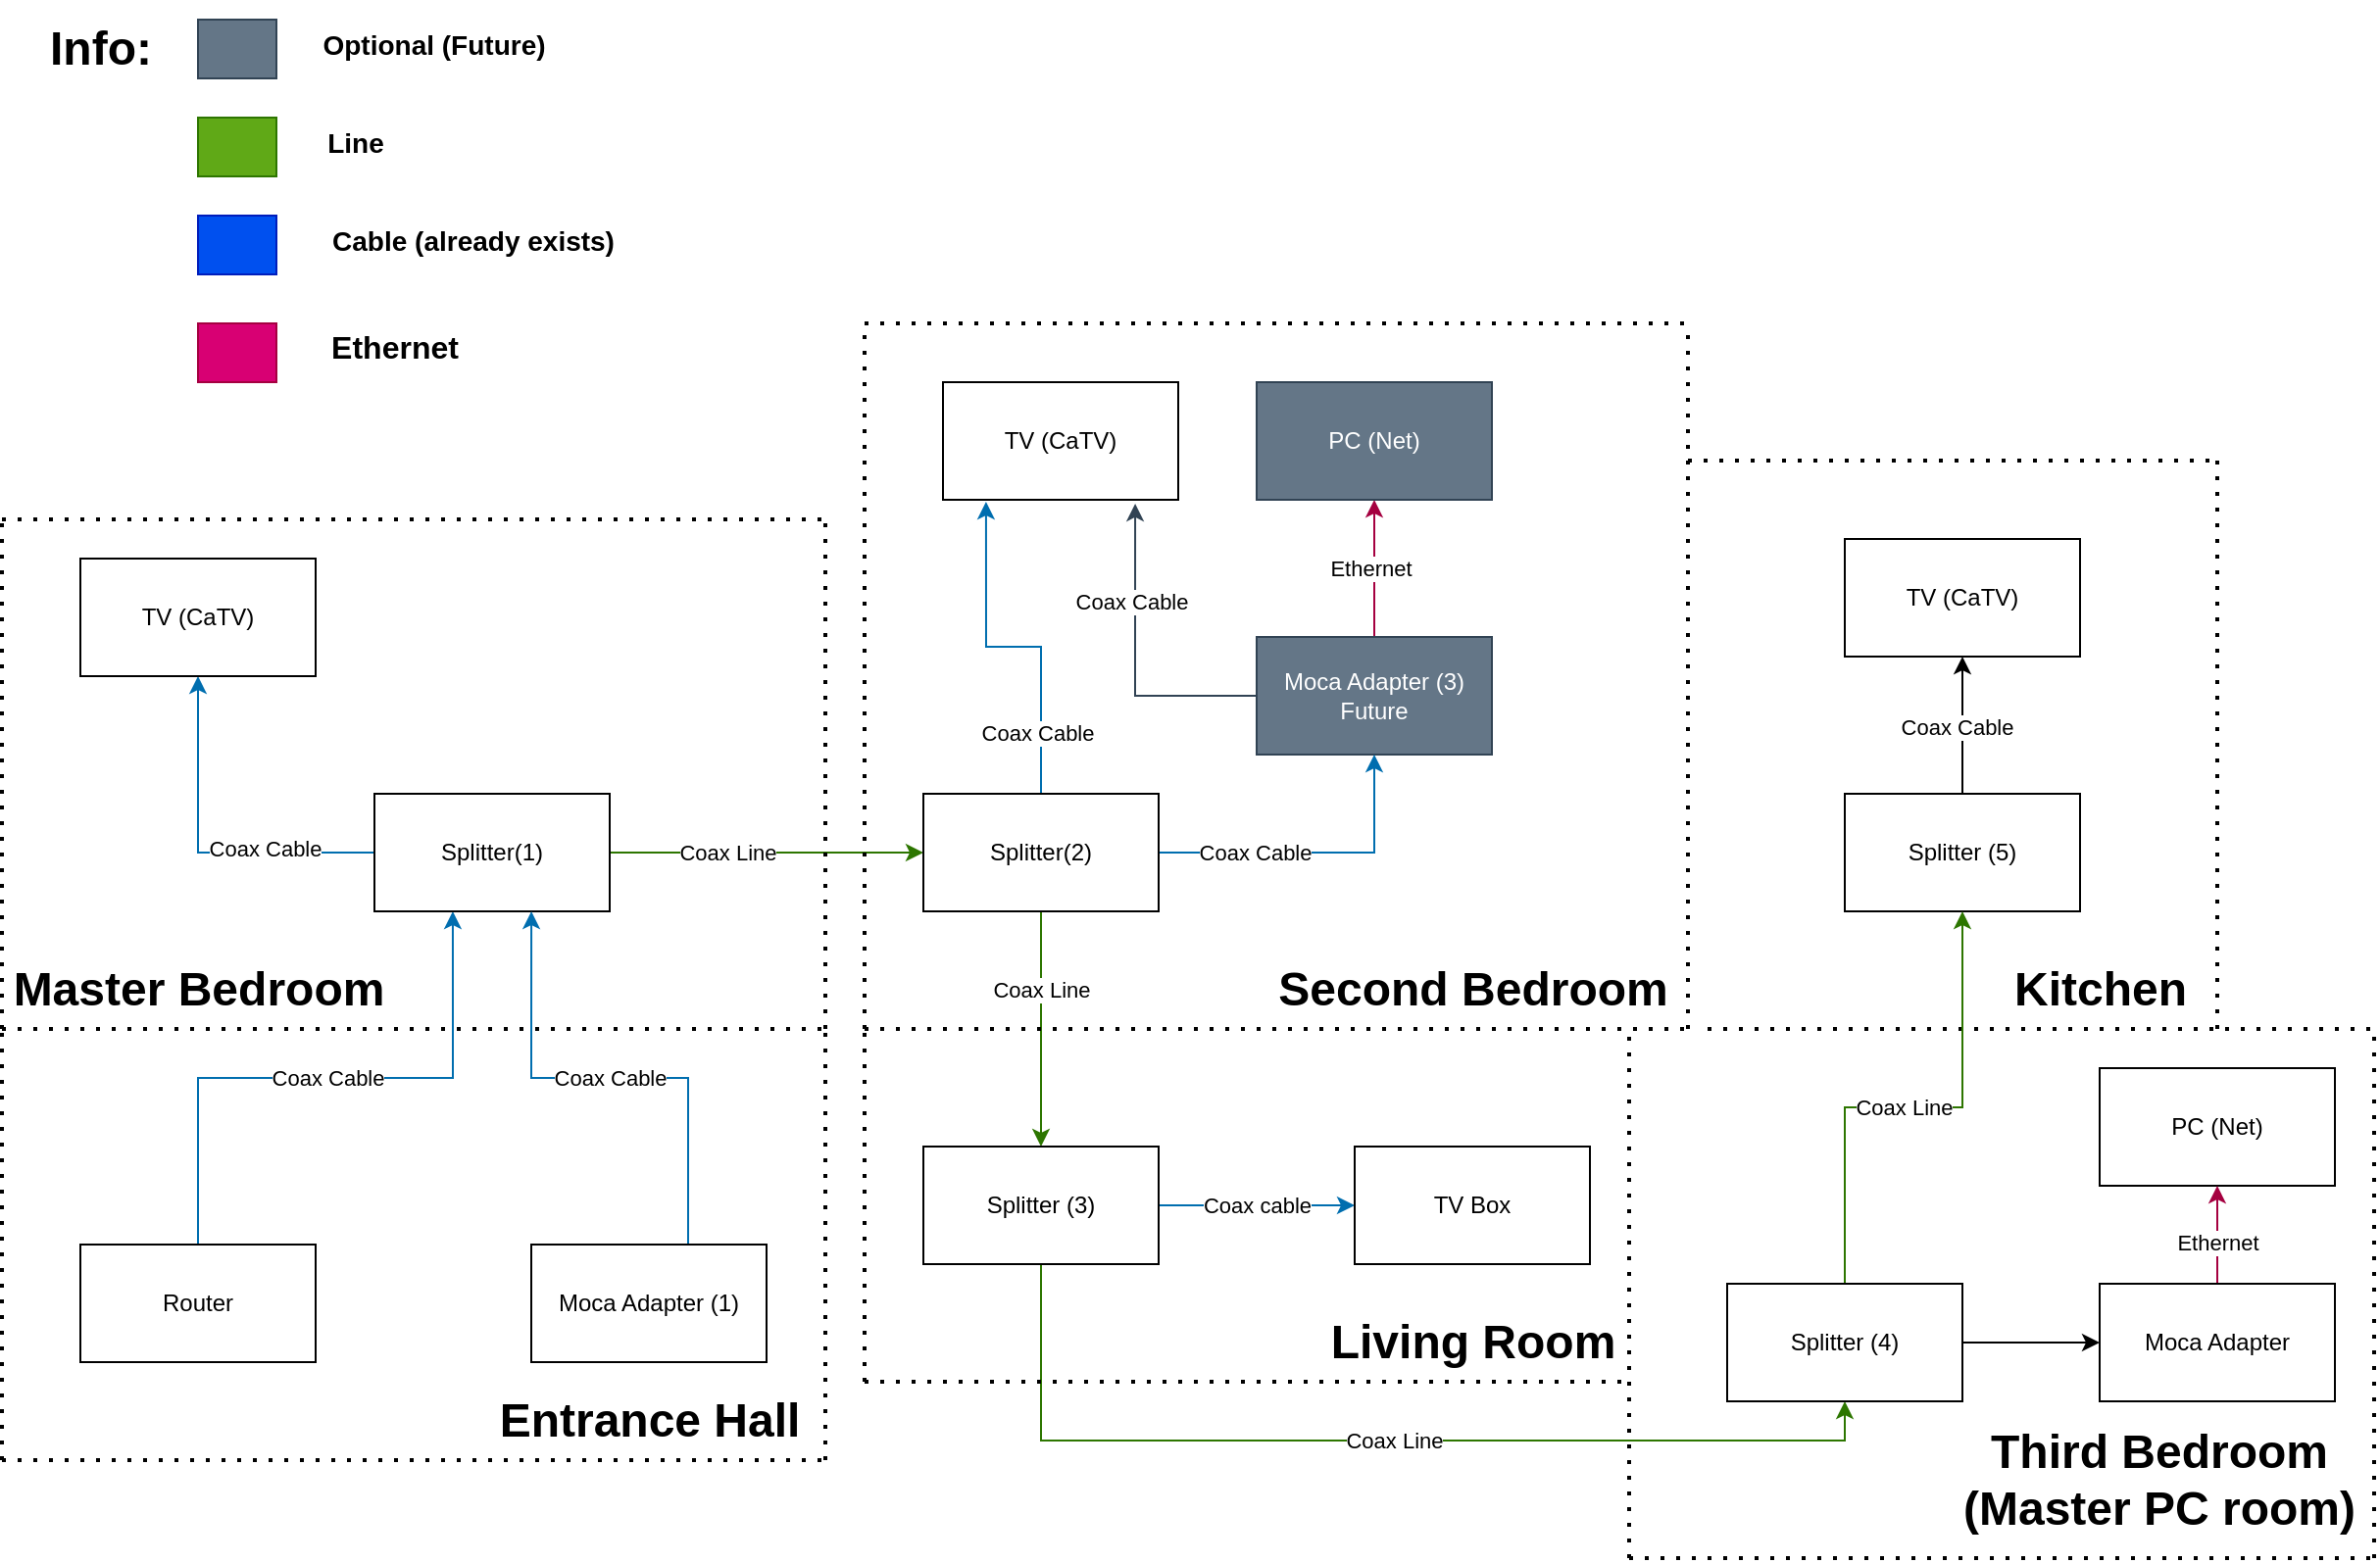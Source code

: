 <mxfile version="21.5.2" type="github">
  <diagram name="Página-1" id="l3W48SHhh2ZlZDR62sw5">
    <mxGraphModel dx="1834" dy="1146" grid="1" gridSize="10" guides="1" tooltips="1" connect="1" arrows="1" fold="1" page="0" pageScale="1" pageWidth="827" pageHeight="1169" math="0" shadow="0">
      <root>
        <mxCell id="0" />
        <mxCell id="1" parent="0" />
        <mxCell id="uyOkbvqYTeOwgu7Op3V--1" style="edgeStyle=orthogonalEdgeStyle;rounded=0;orthogonalLoop=1;jettySize=auto;html=1;exitX=0.5;exitY=0;exitDx=0;exitDy=0;entryX=0.333;entryY=1;entryDx=0;entryDy=0;entryPerimeter=0;fillColor=#1ba1e2;strokeColor=#006EAF;" parent="1" source="uyOkbvqYTeOwgu7Op3V--3" target="uyOkbvqYTeOwgu7Op3V--8" edge="1">
          <mxGeometry relative="1" as="geometry">
            <mxPoint x="150" y="440" as="targetPoint" />
          </mxGeometry>
        </mxCell>
        <mxCell id="uyOkbvqYTeOwgu7Op3V--2" value="Coax Cable" style="edgeLabel;html=1;align=center;verticalAlign=middle;resizable=0;points=[];" parent="uyOkbvqYTeOwgu7Op3V--1" vertex="1" connectable="0">
          <mxGeometry x="0.017" y="-2" relative="1" as="geometry">
            <mxPoint x="-2" y="-2" as="offset" />
          </mxGeometry>
        </mxCell>
        <mxCell id="uyOkbvqYTeOwgu7Op3V--3" value="Router" style="rounded=0;whiteSpace=wrap;html=1;" parent="1" vertex="1">
          <mxGeometry x="-40" y="590" width="120" height="60" as="geometry" />
        </mxCell>
        <mxCell id="uyOkbvqYTeOwgu7Op3V--4" style="edgeStyle=orthogonalEdgeStyle;rounded=0;orthogonalLoop=1;jettySize=auto;html=1;entryX=0.5;entryY=1;entryDx=0;entryDy=0;fillColor=#1ba1e2;strokeColor=#006EAF;" parent="1" source="uyOkbvqYTeOwgu7Op3V--8" target="uyOkbvqYTeOwgu7Op3V--14" edge="1">
          <mxGeometry relative="1" as="geometry" />
        </mxCell>
        <mxCell id="uyOkbvqYTeOwgu7Op3V--5" value="Coax Cable" style="edgeLabel;html=1;align=center;verticalAlign=middle;resizable=0;points=[];" parent="uyOkbvqYTeOwgu7Op3V--4" vertex="1" connectable="0">
          <mxGeometry x="-0.378" y="-2" relative="1" as="geometry">
            <mxPoint as="offset" />
          </mxGeometry>
        </mxCell>
        <mxCell id="uyOkbvqYTeOwgu7Op3V--6" style="edgeStyle=orthogonalEdgeStyle;rounded=0;orthogonalLoop=1;jettySize=auto;html=1;entryX=0;entryY=0.5;entryDx=0;entryDy=0;fillColor=#60a917;strokeColor=#2D7600;" parent="1" source="uyOkbvqYTeOwgu7Op3V--8" target="uyOkbvqYTeOwgu7Op3V--26" edge="1">
          <mxGeometry relative="1" as="geometry" />
        </mxCell>
        <mxCell id="uyOkbvqYTeOwgu7Op3V--7" value="Coax Line" style="edgeLabel;html=1;align=center;verticalAlign=middle;resizable=0;points=[];" parent="uyOkbvqYTeOwgu7Op3V--6" vertex="1" connectable="0">
          <mxGeometry x="-0.062" y="3" relative="1" as="geometry">
            <mxPoint x="-15" y="3" as="offset" />
          </mxGeometry>
        </mxCell>
        <mxCell id="uyOkbvqYTeOwgu7Op3V--8" value="&lt;div&gt;Splitter(1)&lt;/div&gt;" style="rounded=0;whiteSpace=wrap;html=1;" parent="1" vertex="1">
          <mxGeometry x="110" y="360" width="120" height="60" as="geometry" />
        </mxCell>
        <mxCell id="uyOkbvqYTeOwgu7Op3V--9" style="edgeStyle=orthogonalEdgeStyle;rounded=0;orthogonalLoop=1;jettySize=auto;html=1;entryX=0.667;entryY=1;entryDx=0;entryDy=0;entryPerimeter=0;fillColor=#1ba1e2;strokeColor=#006EAF;" parent="1" source="uyOkbvqYTeOwgu7Op3V--11" target="uyOkbvqYTeOwgu7Op3V--8" edge="1">
          <mxGeometry relative="1" as="geometry">
            <Array as="points">
              <mxPoint x="270" y="505" />
              <mxPoint x="190" y="505" />
            </Array>
          </mxGeometry>
        </mxCell>
        <mxCell id="uyOkbvqYTeOwgu7Op3V--10" value="Coax Cable" style="edgeLabel;html=1;align=center;verticalAlign=middle;resizable=0;points=[];" parent="uyOkbvqYTeOwgu7Op3V--9" vertex="1" connectable="0">
          <mxGeometry x="-0.041" y="3" relative="1" as="geometry">
            <mxPoint x="-5" y="-3" as="offset" />
          </mxGeometry>
        </mxCell>
        <mxCell id="uyOkbvqYTeOwgu7Op3V--11" value="Moca Adapter (1)" style="rounded=0;whiteSpace=wrap;html=1;" parent="1" vertex="1">
          <mxGeometry x="190" y="590" width="120" height="60" as="geometry" />
        </mxCell>
        <mxCell id="uyOkbvqYTeOwgu7Op3V--12" value="Entrance Hall" style="text;strokeColor=none;fillColor=none;html=1;fontSize=24;fontStyle=1;verticalAlign=middle;align=center;" parent="1" vertex="1">
          <mxGeometry x="200" y="660" width="100" height="40" as="geometry" />
        </mxCell>
        <mxCell id="uyOkbvqYTeOwgu7Op3V--13" value="Master Bedroom" style="text;strokeColor=none;fillColor=none;html=1;fontSize=24;fontStyle=1;verticalAlign=middle;align=center;" parent="1" vertex="1">
          <mxGeometry x="-30" y="440" width="100" height="40" as="geometry" />
        </mxCell>
        <mxCell id="uyOkbvqYTeOwgu7Op3V--14" value="TV (CaTV)" style="rounded=0;whiteSpace=wrap;html=1;" parent="1" vertex="1">
          <mxGeometry x="-40" y="240" width="120" height="60" as="geometry" />
        </mxCell>
        <mxCell id="uyOkbvqYTeOwgu7Op3V--15" value="TV (CaTV)" style="rounded=0;whiteSpace=wrap;html=1;" parent="1" vertex="1">
          <mxGeometry x="400" y="150" width="120" height="60" as="geometry" />
        </mxCell>
        <mxCell id="uyOkbvqYTeOwgu7Op3V--18" style="edgeStyle=orthogonalEdgeStyle;rounded=0;orthogonalLoop=1;jettySize=auto;html=1;exitX=0.5;exitY=0;exitDx=0;exitDy=0;entryX=0.5;entryY=1;entryDx=0;entryDy=0;fillColor=#d80073;strokeColor=#A50040;" parent="1" source="uyOkbvqYTeOwgu7Op3V--20" target="uyOkbvqYTeOwgu7Op3V--21" edge="1">
          <mxGeometry relative="1" as="geometry" />
        </mxCell>
        <mxCell id="uyOkbvqYTeOwgu7Op3V--19" value="Ethernet" style="edgeLabel;html=1;align=center;verticalAlign=middle;resizable=0;points=[];" parent="uyOkbvqYTeOwgu7Op3V--18" vertex="1" connectable="0">
          <mxGeometry y="2" relative="1" as="geometry">
            <mxPoint as="offset" />
          </mxGeometry>
        </mxCell>
        <mxCell id="nbPDpCMQTWh_0e_4HwNJ-20" style="edgeStyle=orthogonalEdgeStyle;rounded=0;orthogonalLoop=1;jettySize=auto;html=1;exitX=0;exitY=0.5;exitDx=0;exitDy=0;entryX=0.817;entryY=1.033;entryDx=0;entryDy=0;entryPerimeter=0;fillColor=#647687;strokeColor=#314354;" edge="1" parent="1" source="uyOkbvqYTeOwgu7Op3V--20" target="uyOkbvqYTeOwgu7Op3V--15">
          <mxGeometry relative="1" as="geometry" />
        </mxCell>
        <mxCell id="nbPDpCMQTWh_0e_4HwNJ-21" value="Coax Cable" style="edgeLabel;html=1;align=center;verticalAlign=middle;resizable=0;points=[];" vertex="1" connectable="0" parent="nbPDpCMQTWh_0e_4HwNJ-20">
          <mxGeometry x="0.375" y="2" relative="1" as="geometry">
            <mxPoint as="offset" />
          </mxGeometry>
        </mxCell>
        <mxCell id="uyOkbvqYTeOwgu7Op3V--20" value="&lt;div&gt;Moca Adapter (3)&lt;/div&gt;&lt;div&gt;Future&lt;br&gt;&lt;/div&gt;" style="rounded=0;whiteSpace=wrap;html=1;fillColor=#647687;fontColor=#ffffff;strokeColor=#314354;" parent="1" vertex="1">
          <mxGeometry x="560" y="280" width="120" height="60" as="geometry" />
        </mxCell>
        <mxCell id="uyOkbvqYTeOwgu7Op3V--21" value="PC (Net)" style="rounded=0;whiteSpace=wrap;html=1;fillColor=#647687;fontColor=#ffffff;strokeColor=#314354;" parent="1" vertex="1">
          <mxGeometry x="560" y="150" width="120" height="60" as="geometry" />
        </mxCell>
        <mxCell id="uyOkbvqYTeOwgu7Op3V--22" style="edgeStyle=orthogonalEdgeStyle;rounded=0;orthogonalLoop=1;jettySize=auto;html=1;entryX=0.5;entryY=1;entryDx=0;entryDy=0;fillColor=#1ba1e2;strokeColor=#006EAF;" parent="1" source="uyOkbvqYTeOwgu7Op3V--26" target="uyOkbvqYTeOwgu7Op3V--20" edge="1">
          <mxGeometry relative="1" as="geometry" />
        </mxCell>
        <mxCell id="uyOkbvqYTeOwgu7Op3V--23" value="Coax Cable" style="edgeLabel;html=1;align=center;verticalAlign=middle;resizable=0;points=[];" parent="uyOkbvqYTeOwgu7Op3V--22" vertex="1" connectable="0">
          <mxGeometry x="-0.242" y="-2" relative="1" as="geometry">
            <mxPoint x="-12" y="-2" as="offset" />
          </mxGeometry>
        </mxCell>
        <mxCell id="uyOkbvqYTeOwgu7Op3V--24" style="edgeStyle=orthogonalEdgeStyle;rounded=0;orthogonalLoop=1;jettySize=auto;html=1;entryX=0.5;entryY=0;entryDx=0;entryDy=0;fillColor=#60a917;strokeColor=#2D7600;" parent="1" source="uyOkbvqYTeOwgu7Op3V--26" target="uyOkbvqYTeOwgu7Op3V--36" edge="1">
          <mxGeometry relative="1" as="geometry" />
        </mxCell>
        <mxCell id="uyOkbvqYTeOwgu7Op3V--25" value="Coax Line" style="edgeLabel;html=1;align=center;verticalAlign=middle;resizable=0;points=[];" parent="uyOkbvqYTeOwgu7Op3V--24" vertex="1" connectable="0">
          <mxGeometry x="-0.517" y="-3" relative="1" as="geometry">
            <mxPoint x="3" y="11" as="offset" />
          </mxGeometry>
        </mxCell>
        <mxCell id="nbPDpCMQTWh_0e_4HwNJ-17" style="edgeStyle=orthogonalEdgeStyle;rounded=0;orthogonalLoop=1;jettySize=auto;html=1;entryX=0.183;entryY=1.017;entryDx=0;entryDy=0;entryPerimeter=0;fillColor=#1ba1e2;strokeColor=#006EAF;" edge="1" parent="1" source="uyOkbvqYTeOwgu7Op3V--26" target="uyOkbvqYTeOwgu7Op3V--15">
          <mxGeometry relative="1" as="geometry" />
        </mxCell>
        <mxCell id="nbPDpCMQTWh_0e_4HwNJ-19" value="Coax Cable" style="edgeLabel;html=1;align=center;verticalAlign=middle;resizable=0;points=[];" vertex="1" connectable="0" parent="nbPDpCMQTWh_0e_4HwNJ-17">
          <mxGeometry x="-0.65" y="2" relative="1" as="geometry">
            <mxPoint as="offset" />
          </mxGeometry>
        </mxCell>
        <mxCell id="uyOkbvqYTeOwgu7Op3V--26" value="Splitter(2)" style="rounded=0;whiteSpace=wrap;html=1;" parent="1" vertex="1">
          <mxGeometry x="390" y="360" width="120" height="60" as="geometry" />
        </mxCell>
        <mxCell id="uyOkbvqYTeOwgu7Op3V--27" value="" style="endArrow=none;dashed=1;html=1;dashPattern=1 3;strokeWidth=2;rounded=0;" parent="1" edge="1">
          <mxGeometry width="50" height="50" relative="1" as="geometry">
            <mxPoint x="-80" y="220" as="sourcePoint" />
            <mxPoint x="340" y="220" as="targetPoint" />
          </mxGeometry>
        </mxCell>
        <mxCell id="uyOkbvqYTeOwgu7Op3V--28" value="" style="endArrow=none;dashed=1;html=1;dashPattern=1 3;strokeWidth=2;rounded=0;" parent="1" edge="1">
          <mxGeometry width="50" height="50" relative="1" as="geometry">
            <mxPoint x="340" y="480" as="sourcePoint" />
            <mxPoint x="340" y="220" as="targetPoint" />
          </mxGeometry>
        </mxCell>
        <mxCell id="uyOkbvqYTeOwgu7Op3V--29" value="" style="endArrow=none;dashed=1;html=1;dashPattern=1 3;strokeWidth=2;rounded=0;" parent="1" edge="1">
          <mxGeometry width="50" height="50" relative="1" as="geometry">
            <mxPoint x="360" y="480" as="sourcePoint" />
            <mxPoint x="780" y="480" as="targetPoint" />
          </mxGeometry>
        </mxCell>
        <mxCell id="uyOkbvqYTeOwgu7Op3V--30" value="" style="endArrow=none;dashed=1;html=1;dashPattern=1 3;strokeWidth=2;rounded=0;" parent="1" edge="1">
          <mxGeometry width="50" height="50" relative="1" as="geometry">
            <mxPoint x="360" y="480" as="sourcePoint" />
            <mxPoint x="360" y="120" as="targetPoint" />
          </mxGeometry>
        </mxCell>
        <mxCell id="uyOkbvqYTeOwgu7Op3V--31" value="" style="endArrow=none;dashed=1;html=1;dashPattern=1 3;strokeWidth=2;rounded=0;" parent="1" edge="1">
          <mxGeometry width="50" height="50" relative="1" as="geometry">
            <mxPoint x="360" y="120" as="sourcePoint" />
            <mxPoint x="780" y="120" as="targetPoint" />
          </mxGeometry>
        </mxCell>
        <mxCell id="uyOkbvqYTeOwgu7Op3V--32" value="" style="endArrow=none;dashed=1;html=1;dashPattern=1 3;strokeWidth=2;rounded=0;" parent="1" edge="1">
          <mxGeometry width="50" height="50" relative="1" as="geometry">
            <mxPoint x="780" y="480" as="sourcePoint" />
            <mxPoint x="780" y="120" as="targetPoint" />
          </mxGeometry>
        </mxCell>
        <mxCell id="uyOkbvqYTeOwgu7Op3V--33" value="Second Bedroom" style="text;strokeColor=none;fillColor=none;html=1;fontSize=24;fontStyle=1;verticalAlign=middle;align=center;" parent="1" vertex="1">
          <mxGeometry x="620" y="440" width="100" height="40" as="geometry" />
        </mxCell>
        <mxCell id="uyOkbvqYTeOwgu7Op3V--34" style="edgeStyle=orthogonalEdgeStyle;rounded=0;orthogonalLoop=1;jettySize=auto;html=1;entryX=0;entryY=0.5;entryDx=0;entryDy=0;fillColor=#1ba1e2;strokeColor=#006EAF;" parent="1" source="uyOkbvqYTeOwgu7Op3V--36" target="uyOkbvqYTeOwgu7Op3V--37" edge="1">
          <mxGeometry relative="1" as="geometry" />
        </mxCell>
        <mxCell id="uyOkbvqYTeOwgu7Op3V--35" value="Coax cable" style="edgeLabel;html=1;align=center;verticalAlign=middle;resizable=0;points=[];" parent="uyOkbvqYTeOwgu7Op3V--34" vertex="1" connectable="0">
          <mxGeometry x="0.04" y="-4" relative="1" as="geometry">
            <mxPoint x="-2" y="-4" as="offset" />
          </mxGeometry>
        </mxCell>
        <mxCell id="nbPDpCMQTWh_0e_4HwNJ-36" style="edgeStyle=orthogonalEdgeStyle;rounded=0;orthogonalLoop=1;jettySize=auto;html=1;entryX=0.5;entryY=1;entryDx=0;entryDy=0;fillColor=#60a917;strokeColor=#2D7600;" edge="1" parent="1" source="uyOkbvqYTeOwgu7Op3V--36" target="nbPDpCMQTWh_0e_4HwNJ-14">
          <mxGeometry relative="1" as="geometry">
            <Array as="points">
              <mxPoint x="450" y="690" />
              <mxPoint x="860" y="690" />
            </Array>
          </mxGeometry>
        </mxCell>
        <mxCell id="nbPDpCMQTWh_0e_4HwNJ-37" value="Coax Line" style="edgeLabel;html=1;align=center;verticalAlign=middle;resizable=0;points=[];" vertex="1" connectable="0" parent="nbPDpCMQTWh_0e_4HwNJ-36">
          <mxGeometry x="0.038" relative="1" as="geometry">
            <mxPoint as="offset" />
          </mxGeometry>
        </mxCell>
        <mxCell id="uyOkbvqYTeOwgu7Op3V--36" value="Splitter (3)" style="rounded=0;whiteSpace=wrap;html=1;" parent="1" vertex="1">
          <mxGeometry x="390" y="540" width="120" height="60" as="geometry" />
        </mxCell>
        <mxCell id="uyOkbvqYTeOwgu7Op3V--37" value="TV Box" style="rounded=0;whiteSpace=wrap;html=1;" parent="1" vertex="1">
          <mxGeometry x="610" y="540" width="120" height="60" as="geometry" />
        </mxCell>
        <mxCell id="uyOkbvqYTeOwgu7Op3V--38" value="Living Room" style="text;strokeColor=none;fillColor=none;html=1;fontSize=24;fontStyle=1;verticalAlign=middle;align=center;" parent="1" vertex="1">
          <mxGeometry x="620" y="620" width="100" height="40" as="geometry" />
        </mxCell>
        <mxCell id="uyOkbvqYTeOwgu7Op3V--39" value="" style="endArrow=none;dashed=1;html=1;dashPattern=1 3;strokeWidth=2;rounded=0;" parent="1" edge="1">
          <mxGeometry width="50" height="50" relative="1" as="geometry">
            <mxPoint x="360" y="660" as="sourcePoint" />
            <mxPoint x="360" y="480" as="targetPoint" />
          </mxGeometry>
        </mxCell>
        <mxCell id="uyOkbvqYTeOwgu7Op3V--40" value="" style="endArrow=none;dashed=1;html=1;dashPattern=1 3;strokeWidth=2;rounded=0;" parent="1" edge="1">
          <mxGeometry width="50" height="50" relative="1" as="geometry">
            <mxPoint x="360" y="660" as="sourcePoint" />
            <mxPoint x="750" y="660" as="targetPoint" />
          </mxGeometry>
        </mxCell>
        <mxCell id="uyOkbvqYTeOwgu7Op3V--41" value="" style="endArrow=none;dashed=1;html=1;dashPattern=1 3;strokeWidth=2;rounded=0;" parent="1" edge="1">
          <mxGeometry width="50" height="50" relative="1" as="geometry">
            <mxPoint x="750" y="750" as="sourcePoint" />
            <mxPoint x="750" y="480" as="targetPoint" />
          </mxGeometry>
        </mxCell>
        <mxCell id="uyOkbvqYTeOwgu7Op3V--42" value="" style="endArrow=none;dashed=1;html=1;dashPattern=1 3;strokeWidth=2;rounded=0;" parent="1" edge="1">
          <mxGeometry width="50" height="50" relative="1" as="geometry">
            <mxPoint x="-80" y="480" as="sourcePoint" />
            <mxPoint x="-80" y="220" as="targetPoint" />
          </mxGeometry>
        </mxCell>
        <mxCell id="uyOkbvqYTeOwgu7Op3V--43" value="" style="endArrow=none;dashed=1;html=1;dashPattern=1 3;strokeWidth=2;rounded=0;" parent="1" edge="1">
          <mxGeometry width="50" height="50" relative="1" as="geometry">
            <mxPoint x="-80" y="480" as="sourcePoint" />
            <mxPoint x="340" y="480" as="targetPoint" />
          </mxGeometry>
        </mxCell>
        <mxCell id="nbPDpCMQTWh_0e_4HwNJ-1" value="" style="endArrow=none;dashed=1;html=1;dashPattern=1 3;strokeWidth=2;rounded=0;" edge="1" parent="1">
          <mxGeometry width="50" height="50" relative="1" as="geometry">
            <mxPoint x="-80" y="700" as="sourcePoint" />
            <mxPoint x="-80" y="480" as="targetPoint" />
          </mxGeometry>
        </mxCell>
        <mxCell id="nbPDpCMQTWh_0e_4HwNJ-2" value="" style="endArrow=none;dashed=1;html=1;dashPattern=1 3;strokeWidth=2;rounded=0;" edge="1" parent="1">
          <mxGeometry width="50" height="50" relative="1" as="geometry">
            <mxPoint x="-80" y="700" as="sourcePoint" />
            <mxPoint x="340" y="700" as="targetPoint" />
          </mxGeometry>
        </mxCell>
        <mxCell id="nbPDpCMQTWh_0e_4HwNJ-3" value="" style="endArrow=none;dashed=1;html=1;dashPattern=1 3;strokeWidth=2;rounded=0;" edge="1" parent="1">
          <mxGeometry width="50" height="50" relative="1" as="geometry">
            <mxPoint x="340" y="700" as="sourcePoint" />
            <mxPoint x="340" y="480" as="targetPoint" />
          </mxGeometry>
        </mxCell>
        <mxCell id="nbPDpCMQTWh_0e_4HwNJ-4" value="TV (CaTV)" style="rounded=0;whiteSpace=wrap;html=1;" vertex="1" parent="1">
          <mxGeometry x="860" y="230" width="120" height="60" as="geometry" />
        </mxCell>
        <mxCell id="nbPDpCMQTWh_0e_4HwNJ-7" style="edgeStyle=orthogonalEdgeStyle;rounded=0;orthogonalLoop=1;jettySize=auto;html=1;entryX=0.5;entryY=1;entryDx=0;entryDy=0;" edge="1" parent="1" source="nbPDpCMQTWh_0e_4HwNJ-5" target="nbPDpCMQTWh_0e_4HwNJ-4">
          <mxGeometry relative="1" as="geometry" />
        </mxCell>
        <mxCell id="nbPDpCMQTWh_0e_4HwNJ-8" value="Coax Cable" style="edgeLabel;html=1;align=center;verticalAlign=middle;resizable=0;points=[];" vertex="1" connectable="0" parent="nbPDpCMQTWh_0e_4HwNJ-7">
          <mxGeometry x="-0.029" y="3" relative="1" as="geometry">
            <mxPoint as="offset" />
          </mxGeometry>
        </mxCell>
        <mxCell id="nbPDpCMQTWh_0e_4HwNJ-5" value="Splitter (5)" style="rounded=0;whiteSpace=wrap;html=1;" vertex="1" parent="1">
          <mxGeometry x="860" y="360" width="120" height="60" as="geometry" />
        </mxCell>
        <mxCell id="nbPDpCMQTWh_0e_4HwNJ-6" value="Kitchen" style="text;strokeColor=none;fillColor=none;html=1;fontSize=24;fontStyle=1;verticalAlign=middle;align=center;" vertex="1" parent="1">
          <mxGeometry x="940" y="440" width="100" height="40" as="geometry" />
        </mxCell>
        <mxCell id="nbPDpCMQTWh_0e_4HwNJ-11" value="" style="endArrow=none;dashed=1;html=1;dashPattern=1 3;strokeWidth=2;rounded=0;" edge="1" parent="1">
          <mxGeometry width="50" height="50" relative="1" as="geometry">
            <mxPoint x="790" y="480" as="sourcePoint" />
            <mxPoint x="1130" y="480" as="targetPoint" />
          </mxGeometry>
        </mxCell>
        <mxCell id="nbPDpCMQTWh_0e_4HwNJ-12" value="" style="endArrow=none;dashed=1;html=1;dashPattern=1 3;strokeWidth=2;rounded=0;" edge="1" parent="1">
          <mxGeometry width="50" height="50" relative="1" as="geometry">
            <mxPoint x="1050" y="480" as="sourcePoint" />
            <mxPoint x="1050" y="190" as="targetPoint" />
          </mxGeometry>
        </mxCell>
        <mxCell id="nbPDpCMQTWh_0e_4HwNJ-13" value="" style="endArrow=none;dashed=1;html=1;dashPattern=1 3;strokeWidth=2;rounded=0;" edge="1" parent="1">
          <mxGeometry width="50" height="50" relative="1" as="geometry">
            <mxPoint x="780" y="190" as="sourcePoint" />
            <mxPoint x="1050" y="190" as="targetPoint" />
          </mxGeometry>
        </mxCell>
        <mxCell id="nbPDpCMQTWh_0e_4HwNJ-38" style="edgeStyle=orthogonalEdgeStyle;rounded=0;orthogonalLoop=1;jettySize=auto;html=1;entryX=0;entryY=0.5;entryDx=0;entryDy=0;" edge="1" parent="1" source="nbPDpCMQTWh_0e_4HwNJ-14" target="nbPDpCMQTWh_0e_4HwNJ-16">
          <mxGeometry relative="1" as="geometry" />
        </mxCell>
        <mxCell id="nbPDpCMQTWh_0e_4HwNJ-41" style="edgeStyle=orthogonalEdgeStyle;rounded=0;orthogonalLoop=1;jettySize=auto;html=1;entryX=0.5;entryY=1;entryDx=0;entryDy=0;fillColor=#60a917;strokeColor=#2D7600;" edge="1" parent="1" source="nbPDpCMQTWh_0e_4HwNJ-14" target="nbPDpCMQTWh_0e_4HwNJ-5">
          <mxGeometry relative="1" as="geometry">
            <Array as="points">
              <mxPoint x="860" y="520" />
              <mxPoint x="920" y="520" />
            </Array>
          </mxGeometry>
        </mxCell>
        <mxCell id="nbPDpCMQTWh_0e_4HwNJ-42" value="Coax Line" style="edgeLabel;html=1;align=center;verticalAlign=middle;resizable=0;points=[];" vertex="1" connectable="0" parent="nbPDpCMQTWh_0e_4HwNJ-41">
          <mxGeometry x="-0.016" y="-2" relative="1" as="geometry">
            <mxPoint x="-3" y="-2" as="offset" />
          </mxGeometry>
        </mxCell>
        <mxCell id="nbPDpCMQTWh_0e_4HwNJ-14" value="Splitter (4)" style="rounded=0;whiteSpace=wrap;html=1;" vertex="1" parent="1">
          <mxGeometry x="800" y="610" width="120" height="60" as="geometry" />
        </mxCell>
        <mxCell id="nbPDpCMQTWh_0e_4HwNJ-15" value="PC (Net)" style="rounded=0;whiteSpace=wrap;html=1;" vertex="1" parent="1">
          <mxGeometry x="990" y="500" width="120" height="60" as="geometry" />
        </mxCell>
        <mxCell id="nbPDpCMQTWh_0e_4HwNJ-43" style="edgeStyle=orthogonalEdgeStyle;rounded=0;orthogonalLoop=1;jettySize=auto;html=1;entryX=0.5;entryY=1;entryDx=0;entryDy=0;fillColor=#d80073;strokeColor=#A50040;" edge="1" parent="1" source="nbPDpCMQTWh_0e_4HwNJ-16" target="nbPDpCMQTWh_0e_4HwNJ-15">
          <mxGeometry relative="1" as="geometry" />
        </mxCell>
        <mxCell id="nbPDpCMQTWh_0e_4HwNJ-44" value="Ethernet" style="edgeLabel;html=1;align=center;verticalAlign=middle;resizable=0;points=[];" vertex="1" connectable="0" parent="nbPDpCMQTWh_0e_4HwNJ-43">
          <mxGeometry x="-0.16" y="-1" relative="1" as="geometry">
            <mxPoint x="-1" as="offset" />
          </mxGeometry>
        </mxCell>
        <mxCell id="nbPDpCMQTWh_0e_4HwNJ-16" value="Moca Adapter" style="rounded=0;whiteSpace=wrap;html=1;" vertex="1" parent="1">
          <mxGeometry x="990" y="610" width="120" height="60" as="geometry" />
        </mxCell>
        <mxCell id="nbPDpCMQTWh_0e_4HwNJ-22" value="" style="rounded=0;whiteSpace=wrap;html=1;fillColor=#647687;fontColor=#ffffff;strokeColor=#314354;" vertex="1" parent="1">
          <mxGeometry x="20" y="-35" width="40" height="30" as="geometry" />
        </mxCell>
        <mxCell id="nbPDpCMQTWh_0e_4HwNJ-23" value="Info:" style="text;strokeColor=none;fillColor=none;html=1;fontSize=24;fontStyle=1;verticalAlign=middle;align=center;" vertex="1" parent="1">
          <mxGeometry x="-80" y="-40" width="100" height="40" as="geometry" />
        </mxCell>
        <mxCell id="nbPDpCMQTWh_0e_4HwNJ-24" value="&lt;font style=&quot;font-size: 14px;&quot;&gt;Optional (Future)&lt;/font&gt;" style="text;strokeColor=none;fillColor=none;html=1;fontSize=24;fontStyle=1;verticalAlign=middle;align=center;" vertex="1" parent="1">
          <mxGeometry x="90" y="-45" width="100" height="40" as="geometry" />
        </mxCell>
        <mxCell id="nbPDpCMQTWh_0e_4HwNJ-25" value="" style="rounded=0;whiteSpace=wrap;html=1;fillColor=#60a917;fontColor=#ffffff;strokeColor=#2D7600;" vertex="1" parent="1">
          <mxGeometry x="20" y="15" width="40" height="30" as="geometry" />
        </mxCell>
        <mxCell id="nbPDpCMQTWh_0e_4HwNJ-27" value="" style="rounded=0;whiteSpace=wrap;html=1;fillColor=#0050ef;fontColor=#ffffff;strokeColor=#001DBC;" vertex="1" parent="1">
          <mxGeometry x="20" y="65" width="40" height="30" as="geometry" />
        </mxCell>
        <mxCell id="nbPDpCMQTWh_0e_4HwNJ-30" value="&lt;font style=&quot;font-size: 14px;&quot;&gt;Line&lt;/font&gt;" style="text;strokeColor=none;fillColor=none;html=1;fontSize=24;fontStyle=1;verticalAlign=middle;align=center;" vertex="1" parent="1">
          <mxGeometry x="50" y="5" width="100" height="40" as="geometry" />
        </mxCell>
        <mxCell id="nbPDpCMQTWh_0e_4HwNJ-31" value="&lt;font style=&quot;font-size: 14px;&quot;&gt;Cable (already exists)&lt;br&gt;&lt;/font&gt;" style="text;strokeColor=none;fillColor=none;html=1;fontSize=24;fontStyle=1;verticalAlign=middle;align=center;" vertex="1" parent="1">
          <mxGeometry x="110" y="55" width="100" height="40" as="geometry" />
        </mxCell>
        <mxCell id="nbPDpCMQTWh_0e_4HwNJ-32" value="" style="rounded=0;whiteSpace=wrap;html=1;fillColor=#d80073;fontColor=#ffffff;strokeColor=#A50040;" vertex="1" parent="1">
          <mxGeometry x="20" y="120" width="40" height="30" as="geometry" />
        </mxCell>
        <mxCell id="nbPDpCMQTWh_0e_4HwNJ-33" value="&lt;font size=&quot;3&quot;&gt;Ethernet&lt;/font&gt;" style="text;strokeColor=none;fillColor=none;html=1;fontSize=24;fontStyle=1;verticalAlign=middle;align=center;" vertex="1" parent="1">
          <mxGeometry x="70" y="110" width="100" height="40" as="geometry" />
        </mxCell>
        <mxCell id="nbPDpCMQTWh_0e_4HwNJ-34" value="&lt;div&gt;Third Bedroom &lt;br&gt;&lt;/div&gt;&lt;div&gt;(Master PC room)&lt;/div&gt;" style="text;strokeColor=none;fillColor=none;html=1;fontSize=24;fontStyle=1;verticalAlign=middle;align=center;" vertex="1" parent="1">
          <mxGeometry x="970" y="690" width="100" height="40" as="geometry" />
        </mxCell>
        <mxCell id="nbPDpCMQTWh_0e_4HwNJ-39" value="" style="endArrow=none;dashed=1;html=1;dashPattern=1 3;strokeWidth=2;rounded=0;" edge="1" parent="1">
          <mxGeometry width="50" height="50" relative="1" as="geometry">
            <mxPoint x="750" y="750" as="sourcePoint" />
            <mxPoint x="1130" y="750" as="targetPoint" />
          </mxGeometry>
        </mxCell>
        <mxCell id="nbPDpCMQTWh_0e_4HwNJ-40" value="" style="endArrow=none;dashed=1;html=1;dashPattern=1 3;strokeWidth=2;rounded=0;" edge="1" parent="1">
          <mxGeometry width="50" height="50" relative="1" as="geometry">
            <mxPoint x="1130" y="750" as="sourcePoint" />
            <mxPoint x="1130" y="480" as="targetPoint" />
          </mxGeometry>
        </mxCell>
      </root>
    </mxGraphModel>
  </diagram>
</mxfile>
